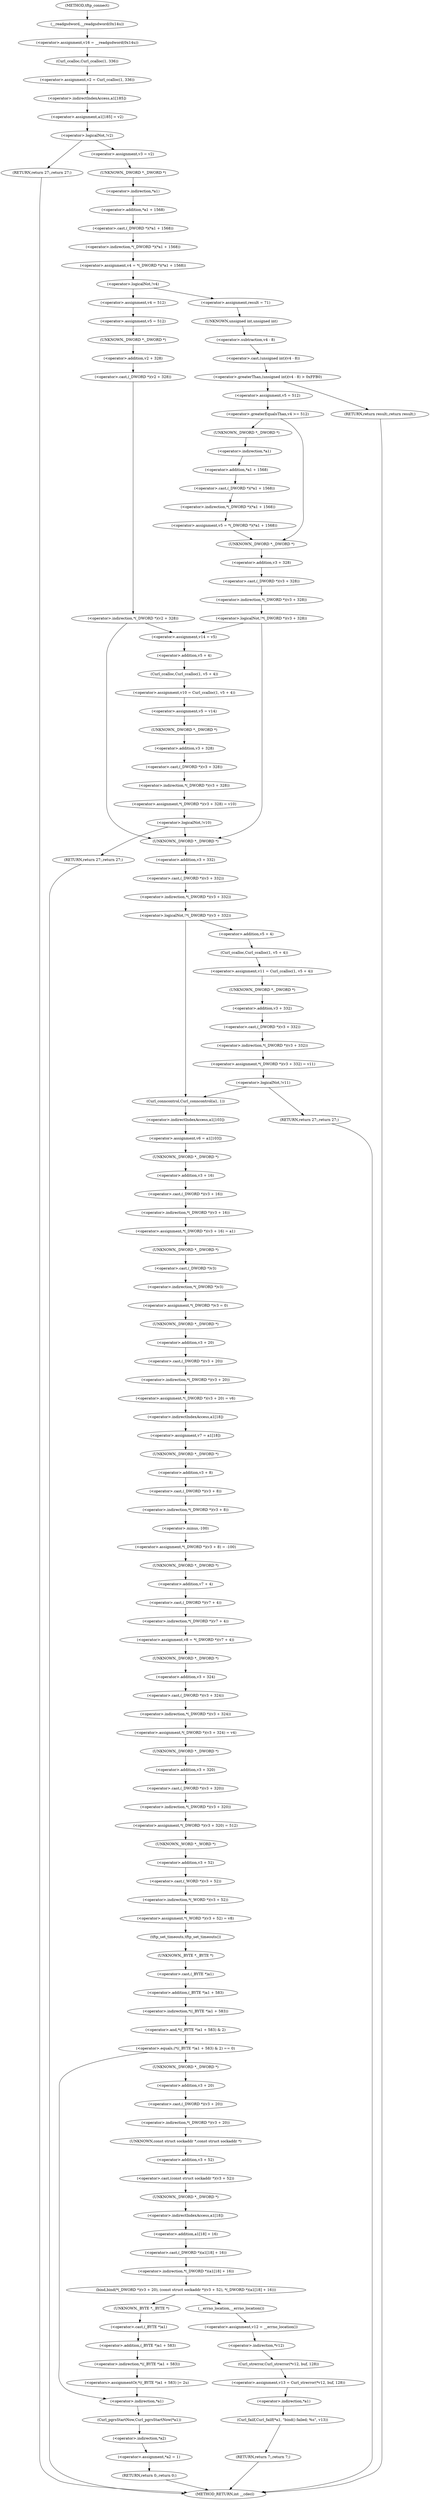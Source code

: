 digraph tftp_connect {  
"1000135" [label = "(<operator>.assignment,v16 = __readgsdword(0x14u))" ]
"1000137" [label = "(__readgsdword,__readgsdword(0x14u))" ]
"1000139" [label = "(<operator>.assignment,v2 = Curl_ccalloc(1, 336))" ]
"1000141" [label = "(Curl_ccalloc,Curl_ccalloc(1, 336))" ]
"1000144" [label = "(<operator>.assignment,a1[185] = v2)" ]
"1000145" [label = "(<operator>.indirectIndexAccess,a1[185])" ]
"1000150" [label = "(<operator>.logicalNot,!v2)" ]
"1000152" [label = "(RETURN,return 27;,return 27;)" ]
"1000154" [label = "(<operator>.assignment,v3 = v2)" ]
"1000157" [label = "(<operator>.assignment,v4 = *(_DWORD *)(*a1 + 1568))" ]
"1000159" [label = "(<operator>.indirection,*(_DWORD *)(*a1 + 1568))" ]
"1000160" [label = "(<operator>.cast,(_DWORD *)(*a1 + 1568))" ]
"1000161" [label = "(UNKNOWN,_DWORD *,_DWORD *)" ]
"1000162" [label = "(<operator>.addition,*a1 + 1568)" ]
"1000163" [label = "(<operator>.indirection,*a1)" ]
"1000167" [label = "(<operator>.logicalNot,!v4)" ]
"1000170" [label = "(<operator>.assignment,v4 = 512)" ]
"1000173" [label = "(<operator>.assignment,v5 = 512)" ]
"1000177" [label = "(<operator>.indirection,*(_DWORD *)(v2 + 328))" ]
"1000178" [label = "(<operator>.cast,(_DWORD *)(v2 + 328))" ]
"1000179" [label = "(UNKNOWN,_DWORD *,_DWORD *)" ]
"1000180" [label = "(<operator>.addition,v2 + 328)" ]
"1000185" [label = "(<operator>.assignment,v14 = v5)" ]
"1000188" [label = "(<operator>.assignment,v10 = Curl_ccalloc(1, v5 + 4))" ]
"1000190" [label = "(Curl_ccalloc,Curl_ccalloc(1, v5 + 4))" ]
"1000192" [label = "(<operator>.addition,v5 + 4)" ]
"1000195" [label = "(<operator>.assignment,v5 = v14)" ]
"1000198" [label = "(<operator>.assignment,*(_DWORD *)(v3 + 328) = v10)" ]
"1000199" [label = "(<operator>.indirection,*(_DWORD *)(v3 + 328))" ]
"1000200" [label = "(<operator>.cast,(_DWORD *)(v3 + 328))" ]
"1000201" [label = "(UNKNOWN,_DWORD *,_DWORD *)" ]
"1000202" [label = "(<operator>.addition,v3 + 328)" ]
"1000207" [label = "(<operator>.logicalNot,!v10)" ]
"1000209" [label = "(RETURN,return 27;,return 27;)" ]
"1000212" [label = "(<operator>.assignment,result = 71)" ]
"1000216" [label = "(<operator>.greaterThan,(unsigned int)(v4 - 8) > 0xFFB0)" ]
"1000217" [label = "(<operator>.cast,(unsigned int)(v4 - 8))" ]
"1000218" [label = "(UNKNOWN,unsigned int,unsigned int)" ]
"1000219" [label = "(<operator>.subtraction,v4 - 8)" ]
"1000223" [label = "(RETURN,return result;,return result;)" ]
"1000225" [label = "(<operator>.assignment,v5 = 512)" ]
"1000229" [label = "(<operator>.greaterEqualsThan,v4 >= 512)" ]
"1000232" [label = "(<operator>.assignment,v5 = *(_DWORD *)(*a1 + 1568))" ]
"1000234" [label = "(<operator>.indirection,*(_DWORD *)(*a1 + 1568))" ]
"1000235" [label = "(<operator>.cast,(_DWORD *)(*a1 + 1568))" ]
"1000236" [label = "(UNKNOWN,_DWORD *,_DWORD *)" ]
"1000237" [label = "(<operator>.addition,*a1 + 1568)" ]
"1000238" [label = "(<operator>.indirection,*a1)" ]
"1000242" [label = "(<operator>.logicalNot,!*(_DWORD *)(v3 + 328))" ]
"1000243" [label = "(<operator>.indirection,*(_DWORD *)(v3 + 328))" ]
"1000244" [label = "(<operator>.cast,(_DWORD *)(v3 + 328))" ]
"1000245" [label = "(UNKNOWN,_DWORD *,_DWORD *)" ]
"1000246" [label = "(<operator>.addition,v3 + 328)" ]
"1000252" [label = "(<operator>.logicalNot,!*(_DWORD *)(v3 + 332))" ]
"1000253" [label = "(<operator>.indirection,*(_DWORD *)(v3 + 332))" ]
"1000254" [label = "(<operator>.cast,(_DWORD *)(v3 + 332))" ]
"1000255" [label = "(UNKNOWN,_DWORD *,_DWORD *)" ]
"1000256" [label = "(<operator>.addition,v3 + 332)" ]
"1000260" [label = "(<operator>.assignment,v11 = Curl_ccalloc(1, v5 + 4))" ]
"1000262" [label = "(Curl_ccalloc,Curl_ccalloc(1, v5 + 4))" ]
"1000264" [label = "(<operator>.addition,v5 + 4)" ]
"1000267" [label = "(<operator>.assignment,*(_DWORD *)(v3 + 332) = v11)" ]
"1000268" [label = "(<operator>.indirection,*(_DWORD *)(v3 + 332))" ]
"1000269" [label = "(<operator>.cast,(_DWORD *)(v3 + 332))" ]
"1000270" [label = "(UNKNOWN,_DWORD *,_DWORD *)" ]
"1000271" [label = "(<operator>.addition,v3 + 332)" ]
"1000276" [label = "(<operator>.logicalNot,!v11)" ]
"1000278" [label = "(RETURN,return 27;,return 27;)" ]
"1000280" [label = "(Curl_conncontrol,Curl_conncontrol(a1, 1))" ]
"1000283" [label = "(<operator>.assignment,v6 = a1[103])" ]
"1000285" [label = "(<operator>.indirectIndexAccess,a1[103])" ]
"1000288" [label = "(<operator>.assignment,*(_DWORD *)(v3 + 16) = a1)" ]
"1000289" [label = "(<operator>.indirection,*(_DWORD *)(v3 + 16))" ]
"1000290" [label = "(<operator>.cast,(_DWORD *)(v3 + 16))" ]
"1000291" [label = "(UNKNOWN,_DWORD *,_DWORD *)" ]
"1000292" [label = "(<operator>.addition,v3 + 16)" ]
"1000296" [label = "(<operator>.assignment,*(_DWORD *)v3 = 0)" ]
"1000297" [label = "(<operator>.indirection,*(_DWORD *)v3)" ]
"1000298" [label = "(<operator>.cast,(_DWORD *)v3)" ]
"1000299" [label = "(UNKNOWN,_DWORD *,_DWORD *)" ]
"1000302" [label = "(<operator>.assignment,*(_DWORD *)(v3 + 20) = v6)" ]
"1000303" [label = "(<operator>.indirection,*(_DWORD *)(v3 + 20))" ]
"1000304" [label = "(<operator>.cast,(_DWORD *)(v3 + 20))" ]
"1000305" [label = "(UNKNOWN,_DWORD *,_DWORD *)" ]
"1000306" [label = "(<operator>.addition,v3 + 20)" ]
"1000310" [label = "(<operator>.assignment,v7 = a1[18])" ]
"1000312" [label = "(<operator>.indirectIndexAccess,a1[18])" ]
"1000315" [label = "(<operator>.assignment,*(_DWORD *)(v3 + 8) = -100)" ]
"1000316" [label = "(<operator>.indirection,*(_DWORD *)(v3 + 8))" ]
"1000317" [label = "(<operator>.cast,(_DWORD *)(v3 + 8))" ]
"1000318" [label = "(UNKNOWN,_DWORD *,_DWORD *)" ]
"1000319" [label = "(<operator>.addition,v3 + 8)" ]
"1000322" [label = "(<operator>.minus,-100)" ]
"1000324" [label = "(<operator>.assignment,v8 = *(_DWORD *)(v7 + 4))" ]
"1000326" [label = "(<operator>.indirection,*(_DWORD *)(v7 + 4))" ]
"1000327" [label = "(<operator>.cast,(_DWORD *)(v7 + 4))" ]
"1000328" [label = "(UNKNOWN,_DWORD *,_DWORD *)" ]
"1000329" [label = "(<operator>.addition,v7 + 4)" ]
"1000332" [label = "(<operator>.assignment,*(_DWORD *)(v3 + 324) = v4)" ]
"1000333" [label = "(<operator>.indirection,*(_DWORD *)(v3 + 324))" ]
"1000334" [label = "(<operator>.cast,(_DWORD *)(v3 + 324))" ]
"1000335" [label = "(UNKNOWN,_DWORD *,_DWORD *)" ]
"1000336" [label = "(<operator>.addition,v3 + 324)" ]
"1000340" [label = "(<operator>.assignment,*(_DWORD *)(v3 + 320) = 512)" ]
"1000341" [label = "(<operator>.indirection,*(_DWORD *)(v3 + 320))" ]
"1000342" [label = "(<operator>.cast,(_DWORD *)(v3 + 320))" ]
"1000343" [label = "(UNKNOWN,_DWORD *,_DWORD *)" ]
"1000344" [label = "(<operator>.addition,v3 + 320)" ]
"1000348" [label = "(<operator>.assignment,*(_WORD *)(v3 + 52) = v8)" ]
"1000349" [label = "(<operator>.indirection,*(_WORD *)(v3 + 52))" ]
"1000350" [label = "(<operator>.cast,(_WORD *)(v3 + 52))" ]
"1000351" [label = "(UNKNOWN,_WORD *,_WORD *)" ]
"1000352" [label = "(<operator>.addition,v3 + 52)" ]
"1000356" [label = "(tftp_set_timeouts,tftp_set_timeouts())" ]
"1000358" [label = "(<operator>.equals,(*((_BYTE *)a1 + 583) & 2) == 0)" ]
"1000359" [label = "(<operator>.and,*((_BYTE *)a1 + 583) & 2)" ]
"1000360" [label = "(<operator>.indirection,*((_BYTE *)a1 + 583))" ]
"1000361" [label = "(<operator>.addition,(_BYTE *)a1 + 583)" ]
"1000362" [label = "(<operator>.cast,(_BYTE *)a1)" ]
"1000363" [label = "(UNKNOWN,_BYTE *,_BYTE *)" ]
"1000370" [label = "(bind,bind(*(_DWORD *)(v3 + 20), (const struct sockaddr *)(v3 + 52), *(_DWORD *)(a1[18] + 16)))" ]
"1000371" [label = "(<operator>.indirection,*(_DWORD *)(v3 + 20))" ]
"1000372" [label = "(<operator>.cast,(_DWORD *)(v3 + 20))" ]
"1000373" [label = "(UNKNOWN,_DWORD *,_DWORD *)" ]
"1000374" [label = "(<operator>.addition,v3 + 20)" ]
"1000377" [label = "(<operator>.cast,(const struct sockaddr *)(v3 + 52))" ]
"1000378" [label = "(UNKNOWN,const struct sockaddr *,const struct sockaddr *)" ]
"1000379" [label = "(<operator>.addition,v3 + 52)" ]
"1000382" [label = "(<operator>.indirection,*(_DWORD *)(a1[18] + 16))" ]
"1000383" [label = "(<operator>.cast,(_DWORD *)(a1[18] + 16))" ]
"1000384" [label = "(UNKNOWN,_DWORD *,_DWORD *)" ]
"1000385" [label = "(<operator>.addition,a1[18] + 16)" ]
"1000386" [label = "(<operator>.indirectIndexAccess,a1[18])" ]
"1000391" [label = "(<operator>.assignment,v12 = __errno_location())" ]
"1000393" [label = "(__errno_location,__errno_location())" ]
"1000394" [label = "(<operator>.assignment,v13 = Curl_strerror(*v12, buf, 128))" ]
"1000396" [label = "(Curl_strerror,Curl_strerror(*v12, buf, 128))" ]
"1000397" [label = "(<operator>.indirection,*v12)" ]
"1000401" [label = "(Curl_failf,Curl_failf(*a1, \"bind() failed; %s\", v13))" ]
"1000402" [label = "(<operator>.indirection,*a1)" ]
"1000406" [label = "(RETURN,return 7;,return 7;)" ]
"1000408" [label = "(<operators>.assignmentOr,*((_BYTE *)a1 + 583) |= 2u)" ]
"1000409" [label = "(<operator>.indirection,*((_BYTE *)a1 + 583))" ]
"1000410" [label = "(<operator>.addition,(_BYTE *)a1 + 583)" ]
"1000411" [label = "(<operator>.cast,(_BYTE *)a1)" ]
"1000412" [label = "(UNKNOWN,_BYTE *,_BYTE *)" ]
"1000416" [label = "(Curl_pgrsStartNow,Curl_pgrsStartNow(*a1))" ]
"1000417" [label = "(<operator>.indirection,*a1)" ]
"1000419" [label = "(<operator>.assignment,*a2 = 1)" ]
"1000420" [label = "(<operator>.indirection,*a2)" ]
"1000423" [label = "(RETURN,return 0;,return 0;)" ]
"1000116" [label = "(METHOD,tftp_connect)" ]
"1000425" [label = "(METHOD_RETURN,int __cdecl)" ]
  "1000135" -> "1000141" 
  "1000137" -> "1000135" 
  "1000139" -> "1000145" 
  "1000141" -> "1000139" 
  "1000144" -> "1000150" 
  "1000145" -> "1000144" 
  "1000150" -> "1000152" 
  "1000150" -> "1000154" 
  "1000152" -> "1000425" 
  "1000154" -> "1000161" 
  "1000157" -> "1000167" 
  "1000159" -> "1000157" 
  "1000160" -> "1000159" 
  "1000161" -> "1000163" 
  "1000162" -> "1000160" 
  "1000163" -> "1000162" 
  "1000167" -> "1000170" 
  "1000167" -> "1000212" 
  "1000170" -> "1000173" 
  "1000173" -> "1000179" 
  "1000177" -> "1000255" 
  "1000177" -> "1000185" 
  "1000178" -> "1000177" 
  "1000179" -> "1000180" 
  "1000180" -> "1000178" 
  "1000185" -> "1000192" 
  "1000188" -> "1000195" 
  "1000190" -> "1000188" 
  "1000192" -> "1000190" 
  "1000195" -> "1000201" 
  "1000198" -> "1000207" 
  "1000199" -> "1000198" 
  "1000200" -> "1000199" 
  "1000201" -> "1000202" 
  "1000202" -> "1000200" 
  "1000207" -> "1000209" 
  "1000207" -> "1000255" 
  "1000209" -> "1000425" 
  "1000212" -> "1000218" 
  "1000216" -> "1000223" 
  "1000216" -> "1000225" 
  "1000217" -> "1000216" 
  "1000218" -> "1000219" 
  "1000219" -> "1000217" 
  "1000223" -> "1000425" 
  "1000225" -> "1000229" 
  "1000229" -> "1000245" 
  "1000229" -> "1000236" 
  "1000232" -> "1000245" 
  "1000234" -> "1000232" 
  "1000235" -> "1000234" 
  "1000236" -> "1000238" 
  "1000237" -> "1000235" 
  "1000238" -> "1000237" 
  "1000242" -> "1000185" 
  "1000242" -> "1000255" 
  "1000243" -> "1000242" 
  "1000244" -> "1000243" 
  "1000245" -> "1000246" 
  "1000246" -> "1000244" 
  "1000252" -> "1000264" 
  "1000252" -> "1000280" 
  "1000253" -> "1000252" 
  "1000254" -> "1000253" 
  "1000255" -> "1000256" 
  "1000256" -> "1000254" 
  "1000260" -> "1000270" 
  "1000262" -> "1000260" 
  "1000264" -> "1000262" 
  "1000267" -> "1000276" 
  "1000268" -> "1000267" 
  "1000269" -> "1000268" 
  "1000270" -> "1000271" 
  "1000271" -> "1000269" 
  "1000276" -> "1000278" 
  "1000276" -> "1000280" 
  "1000278" -> "1000425" 
  "1000280" -> "1000285" 
  "1000283" -> "1000291" 
  "1000285" -> "1000283" 
  "1000288" -> "1000299" 
  "1000289" -> "1000288" 
  "1000290" -> "1000289" 
  "1000291" -> "1000292" 
  "1000292" -> "1000290" 
  "1000296" -> "1000305" 
  "1000297" -> "1000296" 
  "1000298" -> "1000297" 
  "1000299" -> "1000298" 
  "1000302" -> "1000312" 
  "1000303" -> "1000302" 
  "1000304" -> "1000303" 
  "1000305" -> "1000306" 
  "1000306" -> "1000304" 
  "1000310" -> "1000318" 
  "1000312" -> "1000310" 
  "1000315" -> "1000328" 
  "1000316" -> "1000322" 
  "1000317" -> "1000316" 
  "1000318" -> "1000319" 
  "1000319" -> "1000317" 
  "1000322" -> "1000315" 
  "1000324" -> "1000335" 
  "1000326" -> "1000324" 
  "1000327" -> "1000326" 
  "1000328" -> "1000329" 
  "1000329" -> "1000327" 
  "1000332" -> "1000343" 
  "1000333" -> "1000332" 
  "1000334" -> "1000333" 
  "1000335" -> "1000336" 
  "1000336" -> "1000334" 
  "1000340" -> "1000351" 
  "1000341" -> "1000340" 
  "1000342" -> "1000341" 
  "1000343" -> "1000344" 
  "1000344" -> "1000342" 
  "1000348" -> "1000356" 
  "1000349" -> "1000348" 
  "1000350" -> "1000349" 
  "1000351" -> "1000352" 
  "1000352" -> "1000350" 
  "1000356" -> "1000363" 
  "1000358" -> "1000373" 
  "1000358" -> "1000417" 
  "1000359" -> "1000358" 
  "1000360" -> "1000359" 
  "1000361" -> "1000360" 
  "1000362" -> "1000361" 
  "1000363" -> "1000362" 
  "1000370" -> "1000412" 
  "1000370" -> "1000393" 
  "1000371" -> "1000378" 
  "1000372" -> "1000371" 
  "1000373" -> "1000374" 
  "1000374" -> "1000372" 
  "1000377" -> "1000384" 
  "1000378" -> "1000379" 
  "1000379" -> "1000377" 
  "1000382" -> "1000370" 
  "1000383" -> "1000382" 
  "1000384" -> "1000386" 
  "1000385" -> "1000383" 
  "1000386" -> "1000385" 
  "1000391" -> "1000397" 
  "1000393" -> "1000391" 
  "1000394" -> "1000402" 
  "1000396" -> "1000394" 
  "1000397" -> "1000396" 
  "1000401" -> "1000406" 
  "1000402" -> "1000401" 
  "1000406" -> "1000425" 
  "1000408" -> "1000417" 
  "1000409" -> "1000408" 
  "1000410" -> "1000409" 
  "1000411" -> "1000410" 
  "1000412" -> "1000411" 
  "1000416" -> "1000420" 
  "1000417" -> "1000416" 
  "1000419" -> "1000423" 
  "1000420" -> "1000419" 
  "1000423" -> "1000425" 
  "1000116" -> "1000137" 
}
